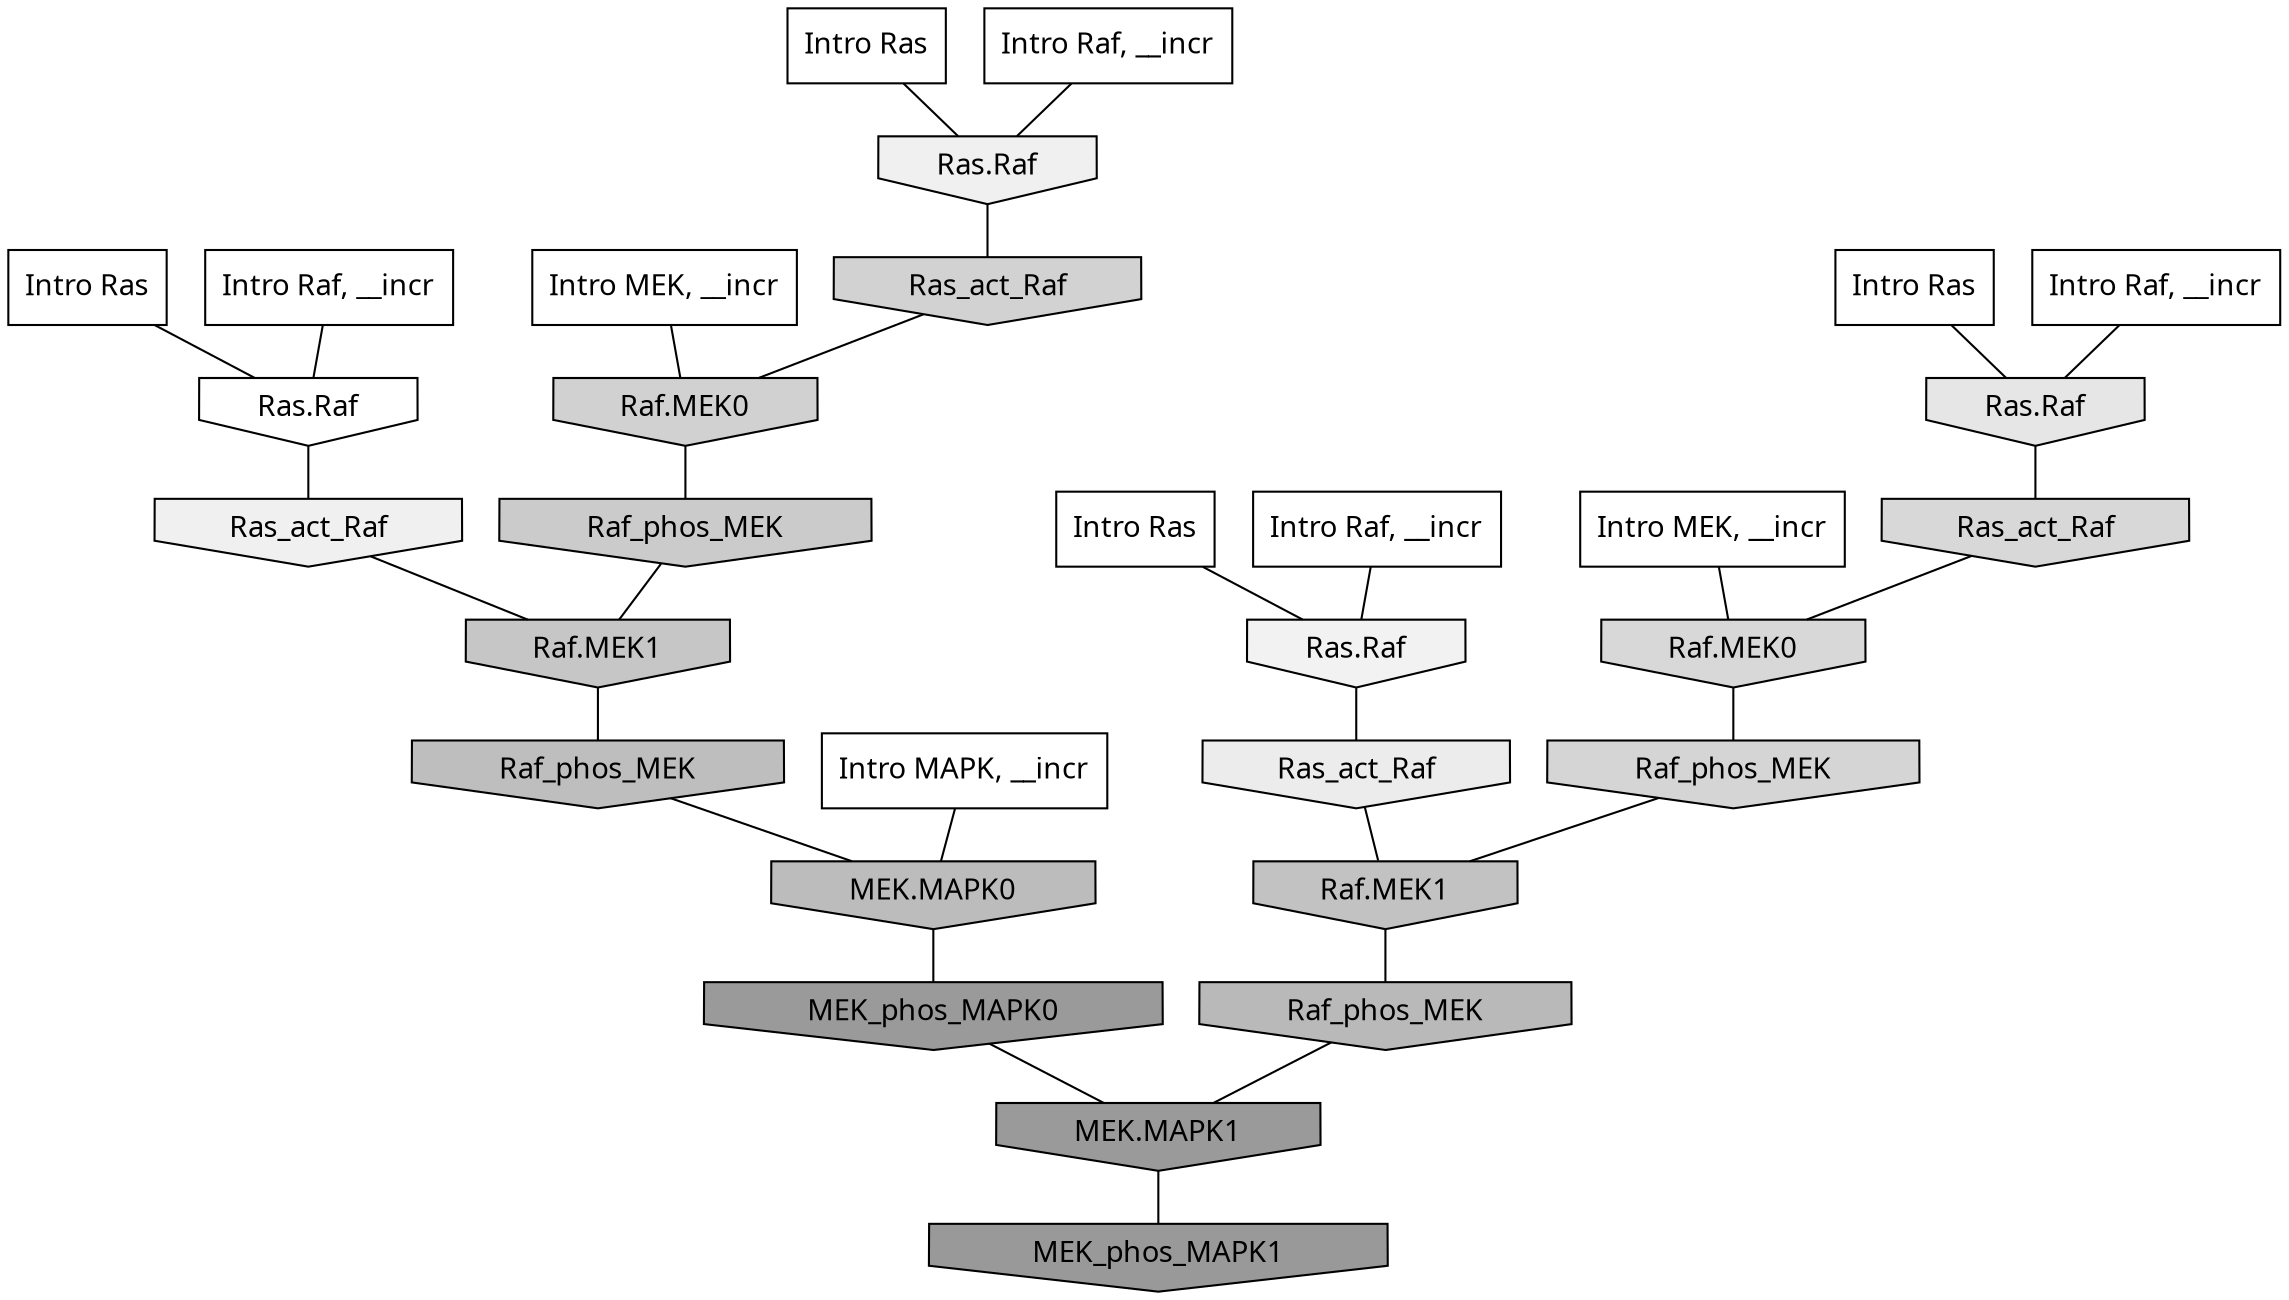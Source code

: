 digraph G{
  rankdir="TB";
  ranksep=0.30;
  node [fontname="CMU Serif"];
  edge [fontname="CMU Serif"];
  
  34 [label="Intro Ras", shape=rectangle, style=filled, fillcolor="0.000 0.000 1.000"]
  
  62 [label="Intro Ras", shape=rectangle, style=filled, fillcolor="0.000 0.000 1.000"]
  
  78 [label="Intro Ras", shape=rectangle, style=filled, fillcolor="0.000 0.000 1.000"]
  
  84 [label="Intro Ras", shape=rectangle, style=filled, fillcolor="0.000 0.000 1.000"]
  
  751 [label="Intro Raf, __incr", shape=rectangle, style=filled, fillcolor="0.000 0.000 1.000"]
  
  1007 [label="Intro Raf, __incr", shape=rectangle, style=filled, fillcolor="0.000 0.000 1.000"]
  
  1051 [label="Intro Raf, __incr", shape=rectangle, style=filled, fillcolor="0.000 0.000 1.000"]
  
  1052 [label="Intro Raf, __incr", shape=rectangle, style=filled, fillcolor="0.000 0.000 1.000"]
  
  1197 [label="Intro MEK, __incr", shape=rectangle, style=filled, fillcolor="0.000 0.000 1.000"]
  
  1894 [label="Intro MEK, __incr", shape=rectangle, style=filled, fillcolor="0.000 0.000 1.000"]
  
  3068 [label="Intro MAPK, __incr", shape=rectangle, style=filled, fillcolor="0.000 0.000 1.000"]
  
  3282 [label="Ras.Raf", shape=invhouse, style=filled, fillcolor="0.000 0.000 1.000"]
  
  3713 [label="Ras.Raf", shape=invhouse, style=filled, fillcolor="0.000 0.000 0.947"]
  
  3793 [label="Ras_act_Raf", shape=invhouse, style=filled, fillcolor="0.000 0.000 0.941"]
  
  3847 [label="Ras.Raf", shape=invhouse, style=filled, fillcolor="0.000 0.000 0.938"]
  
  4102 [label="Ras_act_Raf", shape=invhouse, style=filled, fillcolor="0.000 0.000 0.922"]
  
  4447 [label="Ras.Raf", shape=invhouse, style=filled, fillcolor="0.000 0.000 0.899"]
  
  5391 [label="Ras_act_Raf", shape=invhouse, style=filled, fillcolor="0.000 0.000 0.846"]
  
  5393 [label="Raf.MEK0", shape=invhouse, style=filled, fillcolor="0.000 0.000 0.846"]
  
  5564 [label="Raf_phos_MEK", shape=invhouse, style=filled, fillcolor="0.000 0.000 0.833"]
  
  5760 [label="Ras_act_Raf", shape=invhouse, style=filled, fillcolor="0.000 0.000 0.824"]
  
  5876 [label="Raf.MEK0", shape=invhouse, style=filled, fillcolor="0.000 0.000 0.819"]
  
  6388 [label="Raf_phos_MEK", shape=invhouse, style=filled, fillcolor="0.000 0.000 0.795"]
  
  6904 [label="Raf.MEK1", shape=invhouse, style=filled, fillcolor="0.000 0.000 0.776"]
  
  7445 [label="Raf.MEK1", shape=invhouse, style=filled, fillcolor="0.000 0.000 0.759"]
  
  7939 [label="Raf_phos_MEK", shape=invhouse, style=filled, fillcolor="0.000 0.000 0.744"]
  
  8249 [label="MEK.MAPK0", shape=invhouse, style=filled, fillcolor="0.000 0.000 0.736"]
  
  8631 [label="Raf_phos_MEK", shape=invhouse, style=filled, fillcolor="0.000 0.000 0.725"]
  
  15582 [label="MEK_phos_MAPK0", shape=invhouse, style=filled, fillcolor="0.000 0.000 0.602"]
  
  15595 [label="MEK.MAPK1", shape=invhouse, style=filled, fillcolor="0.000 0.000 0.602"]
  
  15701 [label="MEK_phos_MAPK1", shape=invhouse, style=filled, fillcolor="0.000 0.000 0.600"]
  
  
  15595 -> 15701 [dir=none, color="0.000 0.000 0.000"] 
  15582 -> 15595 [dir=none, color="0.000 0.000 0.000"] 
  8631 -> 15595 [dir=none, color="0.000 0.000 0.000"] 
  8249 -> 15582 [dir=none, color="0.000 0.000 0.000"] 
  7939 -> 8249 [dir=none, color="0.000 0.000 0.000"] 
  7445 -> 8631 [dir=none, color="0.000 0.000 0.000"] 
  6904 -> 7939 [dir=none, color="0.000 0.000 0.000"] 
  6388 -> 6904 [dir=none, color="0.000 0.000 0.000"] 
  5876 -> 6388 [dir=none, color="0.000 0.000 0.000"] 
  5760 -> 5876 [dir=none, color="0.000 0.000 0.000"] 
  5564 -> 7445 [dir=none, color="0.000 0.000 0.000"] 
  5393 -> 5564 [dir=none, color="0.000 0.000 0.000"] 
  5391 -> 5393 [dir=none, color="0.000 0.000 0.000"] 
  4447 -> 5391 [dir=none, color="0.000 0.000 0.000"] 
  4102 -> 7445 [dir=none, color="0.000 0.000 0.000"] 
  3847 -> 5760 [dir=none, color="0.000 0.000 0.000"] 
  3793 -> 6904 [dir=none, color="0.000 0.000 0.000"] 
  3713 -> 4102 [dir=none, color="0.000 0.000 0.000"] 
  3282 -> 3793 [dir=none, color="0.000 0.000 0.000"] 
  3068 -> 8249 [dir=none, color="0.000 0.000 0.000"] 
  1894 -> 5876 [dir=none, color="0.000 0.000 0.000"] 
  1197 -> 5393 [dir=none, color="0.000 0.000 0.000"] 
  1052 -> 3713 [dir=none, color="0.000 0.000 0.000"] 
  1051 -> 4447 [dir=none, color="0.000 0.000 0.000"] 
  1007 -> 3282 [dir=none, color="0.000 0.000 0.000"] 
  751 -> 3847 [dir=none, color="0.000 0.000 0.000"] 
  84 -> 4447 [dir=none, color="0.000 0.000 0.000"] 
  78 -> 3713 [dir=none, color="0.000 0.000 0.000"] 
  62 -> 3847 [dir=none, color="0.000 0.000 0.000"] 
  34 -> 3282 [dir=none, color="0.000 0.000 0.000"] 
  
  }
